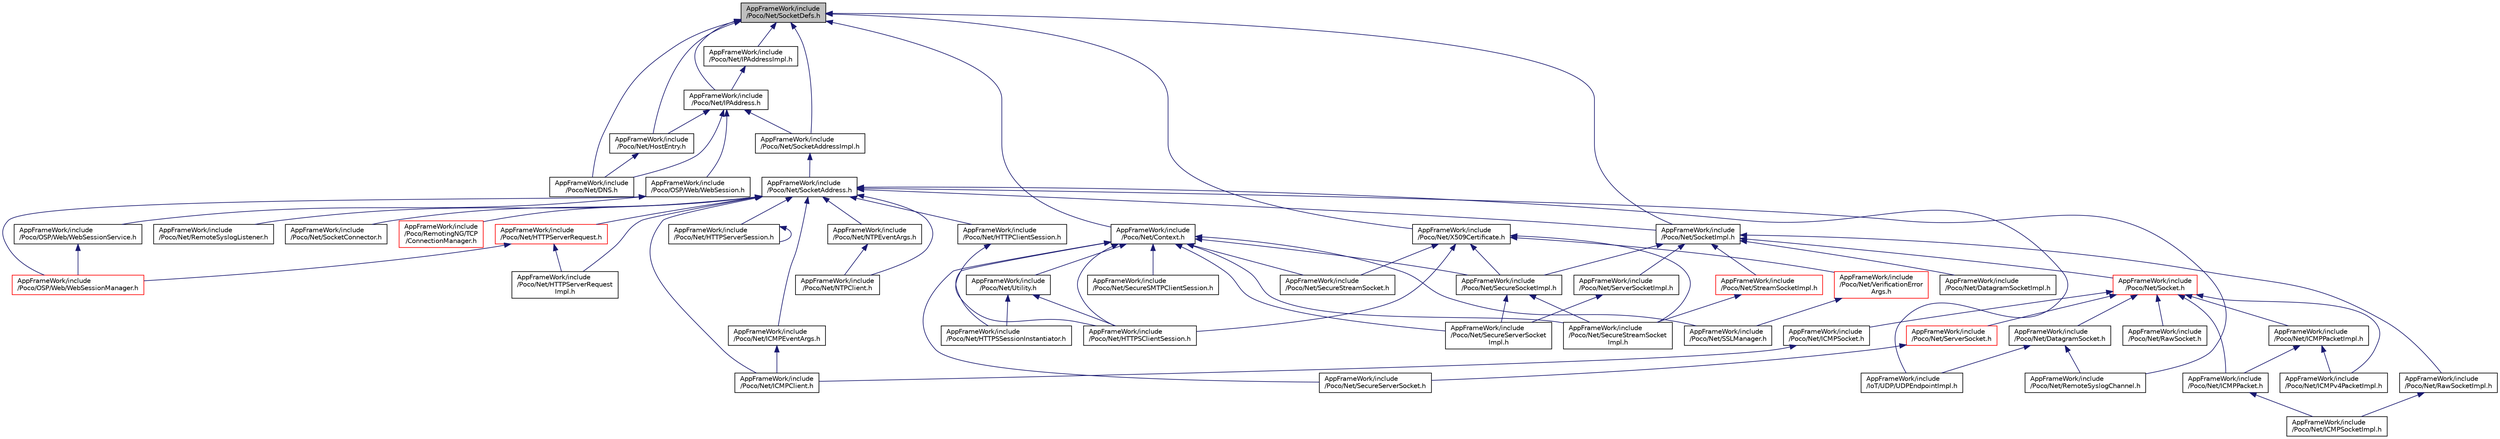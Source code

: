 digraph "AppFrameWork/include/Poco/Net/SocketDefs.h"
{
 // LATEX_PDF_SIZE
  edge [fontname="Helvetica",fontsize="10",labelfontname="Helvetica",labelfontsize="10"];
  node [fontname="Helvetica",fontsize="10",shape=record];
  Node1 [label="AppFrameWork/include\l/Poco/Net/SocketDefs.h",height=0.2,width=0.4,color="black", fillcolor="grey75", style="filled", fontcolor="black",tooltip=" "];
  Node1 -> Node2 [dir="back",color="midnightblue",fontsize="10",style="solid"];
  Node2 [label="AppFrameWork/include\l/Poco/Net/Context.h",height=0.2,width=0.4,color="black", fillcolor="white", style="filled",URL="$Net_2Context_8h.html",tooltip=" "];
  Node2 -> Node3 [dir="back",color="midnightblue",fontsize="10",style="solid"];
  Node3 [label="AppFrameWork/include\l/Poco/Net/HTTPSClientSession.h",height=0.2,width=0.4,color="black", fillcolor="white", style="filled",URL="$HTTPSClientSession_8h.html",tooltip=" "];
  Node2 -> Node4 [dir="back",color="midnightblue",fontsize="10",style="solid"];
  Node4 [label="AppFrameWork/include\l/Poco/Net/HTTPSSessionInstantiator.h",height=0.2,width=0.4,color="black", fillcolor="white", style="filled",URL="$HTTPSSessionInstantiator_8h.html",tooltip=" "];
  Node2 -> Node5 [dir="back",color="midnightblue",fontsize="10",style="solid"];
  Node5 [label="AppFrameWork/include\l/Poco/Net/SecureServerSocket.h",height=0.2,width=0.4,color="black", fillcolor="white", style="filled",URL="$SecureServerSocket_8h.html",tooltip=" "];
  Node2 -> Node6 [dir="back",color="midnightblue",fontsize="10",style="solid"];
  Node6 [label="AppFrameWork/include\l/Poco/Net/SecureServerSocket\lImpl.h",height=0.2,width=0.4,color="black", fillcolor="white", style="filled",URL="$SecureServerSocketImpl_8h.html",tooltip=" "];
  Node2 -> Node7 [dir="back",color="midnightblue",fontsize="10",style="solid"];
  Node7 [label="AppFrameWork/include\l/Poco/Net/SecureSMTPClientSession.h",height=0.2,width=0.4,color="black", fillcolor="white", style="filled",URL="$SecureSMTPClientSession_8h.html",tooltip=" "];
  Node2 -> Node8 [dir="back",color="midnightblue",fontsize="10",style="solid"];
  Node8 [label="AppFrameWork/include\l/Poco/Net/SecureSocketImpl.h",height=0.2,width=0.4,color="black", fillcolor="white", style="filled",URL="$SecureSocketImpl_8h.html",tooltip=" "];
  Node8 -> Node6 [dir="back",color="midnightblue",fontsize="10",style="solid"];
  Node8 -> Node9 [dir="back",color="midnightblue",fontsize="10",style="solid"];
  Node9 [label="AppFrameWork/include\l/Poco/Net/SecureStreamSocket\lImpl.h",height=0.2,width=0.4,color="black", fillcolor="white", style="filled",URL="$SecureStreamSocketImpl_8h.html",tooltip=" "];
  Node2 -> Node10 [dir="back",color="midnightblue",fontsize="10",style="solid"];
  Node10 [label="AppFrameWork/include\l/Poco/Net/SecureStreamSocket.h",height=0.2,width=0.4,color="black", fillcolor="white", style="filled",URL="$SecureStreamSocket_8h.html",tooltip=" "];
  Node2 -> Node9 [dir="back",color="midnightblue",fontsize="10",style="solid"];
  Node2 -> Node11 [dir="back",color="midnightblue",fontsize="10",style="solid"];
  Node11 [label="AppFrameWork/include\l/Poco/Net/SSLManager.h",height=0.2,width=0.4,color="black", fillcolor="white", style="filled",URL="$SSLManager_8h.html",tooltip=" "];
  Node2 -> Node12 [dir="back",color="midnightblue",fontsize="10",style="solid"];
  Node12 [label="AppFrameWork/include\l/Poco/Net/Utility.h",height=0.2,width=0.4,color="black", fillcolor="white", style="filled",URL="$Net_2Utility_8h.html",tooltip=" "];
  Node12 -> Node3 [dir="back",color="midnightblue",fontsize="10",style="solid"];
  Node12 -> Node4 [dir="back",color="midnightblue",fontsize="10",style="solid"];
  Node1 -> Node13 [dir="back",color="midnightblue",fontsize="10",style="solid"];
  Node13 [label="AppFrameWork/include\l/Poco/Net/DNS.h",height=0.2,width=0.4,color="black", fillcolor="white", style="filled",URL="$DNS_8h.html",tooltip=" "];
  Node1 -> Node14 [dir="back",color="midnightblue",fontsize="10",style="solid"];
  Node14 [label="AppFrameWork/include\l/Poco/Net/HostEntry.h",height=0.2,width=0.4,color="black", fillcolor="white", style="filled",URL="$HostEntry_8h.html",tooltip=" "];
  Node14 -> Node13 [dir="back",color="midnightblue",fontsize="10",style="solid"];
  Node1 -> Node15 [dir="back",color="midnightblue",fontsize="10",style="solid"];
  Node15 [label="AppFrameWork/include\l/Poco/Net/IPAddress.h",height=0.2,width=0.4,color="black", fillcolor="white", style="filled",URL="$IPAddress_8h.html",tooltip=" "];
  Node15 -> Node13 [dir="back",color="midnightblue",fontsize="10",style="solid"];
  Node15 -> Node14 [dir="back",color="midnightblue",fontsize="10",style="solid"];
  Node15 -> Node16 [dir="back",color="midnightblue",fontsize="10",style="solid"];
  Node16 [label="AppFrameWork/include\l/Poco/Net/SocketAddressImpl.h",height=0.2,width=0.4,color="black", fillcolor="white", style="filled",URL="$SocketAddressImpl_8h.html",tooltip=" "];
  Node16 -> Node17 [dir="back",color="midnightblue",fontsize="10",style="solid"];
  Node17 [label="AppFrameWork/include\l/Poco/Net/SocketAddress.h",height=0.2,width=0.4,color="black", fillcolor="white", style="filled",URL="$SocketAddress_8h.html",tooltip=" "];
  Node17 -> Node18 [dir="back",color="midnightblue",fontsize="10",style="solid"];
  Node18 [label="AppFrameWork/include\l/IoT/UDP/UDPEndpointImpl.h",height=0.2,width=0.4,color="black", fillcolor="white", style="filled",URL="$UDPEndpointImpl_8h.html",tooltip=" "];
  Node17 -> Node19 [dir="back",color="midnightblue",fontsize="10",style="solid"];
  Node19 [label="AppFrameWork/include\l/Poco/Net/HTTPClientSession.h",height=0.2,width=0.4,color="black", fillcolor="white", style="filled",URL="$HTTPClientSession_8h.html",tooltip=" "];
  Node19 -> Node3 [dir="back",color="midnightblue",fontsize="10",style="solid"];
  Node17 -> Node20 [dir="back",color="midnightblue",fontsize="10",style="solid"];
  Node20 [label="AppFrameWork/include\l/Poco/Net/HTTPServerRequest.h",height=0.2,width=0.4,color="red", fillcolor="white", style="filled",URL="$HTTPServerRequest_8h.html",tooltip=" "];
  Node20 -> Node21 [dir="back",color="midnightblue",fontsize="10",style="solid"];
  Node21 [label="AppFrameWork/include\l/Poco/Net/HTTPServerRequest\lImpl.h",height=0.2,width=0.4,color="black", fillcolor="white", style="filled",URL="$HTTPServerRequestImpl_8h.html",tooltip=" "];
  Node20 -> Node27 [dir="back",color="midnightblue",fontsize="10",style="solid"];
  Node27 [label="AppFrameWork/include\l/Poco/OSP/Web/WebSessionManager.h",height=0.2,width=0.4,color="red", fillcolor="white", style="filled",URL="$WebSessionManager_8h.html",tooltip=" "];
  Node17 -> Node21 [dir="back",color="midnightblue",fontsize="10",style="solid"];
  Node17 -> Node28 [dir="back",color="midnightblue",fontsize="10",style="solid"];
  Node28 [label="AppFrameWork/include\l/Poco/Net/HTTPServerSession.h",height=0.2,width=0.4,color="black", fillcolor="white", style="filled",URL="$HTTPServerSession_8h.html",tooltip=" "];
  Node28 -> Node28 [dir="back",color="midnightblue",fontsize="10",style="solid"];
  Node17 -> Node29 [dir="back",color="midnightblue",fontsize="10",style="solid"];
  Node29 [label="AppFrameWork/include\l/Poco/Net/ICMPClient.h",height=0.2,width=0.4,color="black", fillcolor="white", style="filled",URL="$ICMPClient_8h.html",tooltip=" "];
  Node17 -> Node30 [dir="back",color="midnightblue",fontsize="10",style="solid"];
  Node30 [label="AppFrameWork/include\l/Poco/Net/ICMPEventArgs.h",height=0.2,width=0.4,color="black", fillcolor="white", style="filled",URL="$ICMPEventArgs_8h.html",tooltip=" "];
  Node30 -> Node29 [dir="back",color="midnightblue",fontsize="10",style="solid"];
  Node17 -> Node31 [dir="back",color="midnightblue",fontsize="10",style="solid"];
  Node31 [label="AppFrameWork/include\l/Poco/Net/NTPClient.h",height=0.2,width=0.4,color="black", fillcolor="white", style="filled",URL="$NTPClient_8h.html",tooltip=" "];
  Node17 -> Node32 [dir="back",color="midnightblue",fontsize="10",style="solid"];
  Node32 [label="AppFrameWork/include\l/Poco/Net/NTPEventArgs.h",height=0.2,width=0.4,color="black", fillcolor="white", style="filled",URL="$NTPEventArgs_8h.html",tooltip=" "];
  Node32 -> Node31 [dir="back",color="midnightblue",fontsize="10",style="solid"];
  Node17 -> Node33 [dir="back",color="midnightblue",fontsize="10",style="solid"];
  Node33 [label="AppFrameWork/include\l/Poco/Net/RemoteSyslogChannel.h",height=0.2,width=0.4,color="black", fillcolor="white", style="filled",URL="$RemoteSyslogChannel_8h.html",tooltip=" "];
  Node17 -> Node34 [dir="back",color="midnightblue",fontsize="10",style="solid"];
  Node34 [label="AppFrameWork/include\l/Poco/Net/RemoteSyslogListener.h",height=0.2,width=0.4,color="black", fillcolor="white", style="filled",URL="$RemoteSyslogListener_8h.html",tooltip=" "];
  Node17 -> Node35 [dir="back",color="midnightblue",fontsize="10",style="solid"];
  Node35 [label="AppFrameWork/include\l/Poco/Net/SocketConnector.h",height=0.2,width=0.4,color="black", fillcolor="white", style="filled",URL="$SocketConnector_8h.html",tooltip=" "];
  Node17 -> Node36 [dir="back",color="midnightblue",fontsize="10",style="solid"];
  Node36 [label="AppFrameWork/include\l/Poco/Net/SocketImpl.h",height=0.2,width=0.4,color="black", fillcolor="white", style="filled",URL="$SocketImpl_8h.html",tooltip=" "];
  Node36 -> Node37 [dir="back",color="midnightblue",fontsize="10",style="solid"];
  Node37 [label="AppFrameWork/include\l/Poco/Net/DatagramSocketImpl.h",height=0.2,width=0.4,color="black", fillcolor="white", style="filled",URL="$DatagramSocketImpl_8h.html",tooltip=" "];
  Node36 -> Node38 [dir="back",color="midnightblue",fontsize="10",style="solid"];
  Node38 [label="AppFrameWork/include\l/Poco/Net/RawSocketImpl.h",height=0.2,width=0.4,color="black", fillcolor="white", style="filled",URL="$RawSocketImpl_8h.html",tooltip=" "];
  Node38 -> Node39 [dir="back",color="midnightblue",fontsize="10",style="solid"];
  Node39 [label="AppFrameWork/include\l/Poco/Net/ICMPSocketImpl.h",height=0.2,width=0.4,color="black", fillcolor="white", style="filled",URL="$ICMPSocketImpl_8h.html",tooltip=" "];
  Node36 -> Node8 [dir="back",color="midnightblue",fontsize="10",style="solid"];
  Node36 -> Node40 [dir="back",color="midnightblue",fontsize="10",style="solid"];
  Node40 [label="AppFrameWork/include\l/Poco/Net/ServerSocketImpl.h",height=0.2,width=0.4,color="black", fillcolor="white", style="filled",URL="$ServerSocketImpl_8h.html",tooltip=" "];
  Node40 -> Node6 [dir="back",color="midnightblue",fontsize="10",style="solid"];
  Node36 -> Node41 [dir="back",color="midnightblue",fontsize="10",style="solid"];
  Node41 [label="AppFrameWork/include\l/Poco/Net/Socket.h",height=0.2,width=0.4,color="red", fillcolor="white", style="filled",URL="$Socket_8h.html",tooltip=" "];
  Node41 -> Node42 [dir="back",color="midnightblue",fontsize="10",style="solid"];
  Node42 [label="AppFrameWork/include\l/Poco/Net/DatagramSocket.h",height=0.2,width=0.4,color="black", fillcolor="white", style="filled",URL="$DatagramSocket_8h.html",tooltip=" "];
  Node42 -> Node18 [dir="back",color="midnightblue",fontsize="10",style="solid"];
  Node42 -> Node33 [dir="back",color="midnightblue",fontsize="10",style="solid"];
  Node41 -> Node43 [dir="back",color="midnightblue",fontsize="10",style="solid"];
  Node43 [label="AppFrameWork/include\l/Poco/Net/ICMPPacket.h",height=0.2,width=0.4,color="black", fillcolor="white", style="filled",URL="$ICMPPacket_8h.html",tooltip=" "];
  Node43 -> Node39 [dir="back",color="midnightblue",fontsize="10",style="solid"];
  Node41 -> Node44 [dir="back",color="midnightblue",fontsize="10",style="solid"];
  Node44 [label="AppFrameWork/include\l/Poco/Net/ICMPPacketImpl.h",height=0.2,width=0.4,color="black", fillcolor="white", style="filled",URL="$ICMPPacketImpl_8h.html",tooltip=" "];
  Node44 -> Node43 [dir="back",color="midnightblue",fontsize="10",style="solid"];
  Node44 -> Node45 [dir="back",color="midnightblue",fontsize="10",style="solid"];
  Node45 [label="AppFrameWork/include\l/Poco/Net/ICMPv4PacketImpl.h",height=0.2,width=0.4,color="black", fillcolor="white", style="filled",URL="$ICMPv4PacketImpl_8h.html",tooltip=" "];
  Node41 -> Node46 [dir="back",color="midnightblue",fontsize="10",style="solid"];
  Node46 [label="AppFrameWork/include\l/Poco/Net/ICMPSocket.h",height=0.2,width=0.4,color="black", fillcolor="white", style="filled",URL="$ICMPSocket_8h.html",tooltip=" "];
  Node46 -> Node29 [dir="back",color="midnightblue",fontsize="10",style="solid"];
  Node41 -> Node45 [dir="back",color="midnightblue",fontsize="10",style="solid"];
  Node41 -> Node47 [dir="back",color="midnightblue",fontsize="10",style="solid"];
  Node47 [label="AppFrameWork/include\l/Poco/Net/RawSocket.h",height=0.2,width=0.4,color="black", fillcolor="white", style="filled",URL="$RawSocket_8h.html",tooltip=" "];
  Node41 -> Node48 [dir="back",color="midnightblue",fontsize="10",style="solid"];
  Node48 [label="AppFrameWork/include\l/Poco/Net/ServerSocket.h",height=0.2,width=0.4,color="red", fillcolor="white", style="filled",URL="$ServerSocket_8h.html",tooltip=" "];
  Node48 -> Node5 [dir="back",color="midnightblue",fontsize="10",style="solid"];
  Node36 -> Node85 [dir="back",color="midnightblue",fontsize="10",style="solid"];
  Node85 [label="AppFrameWork/include\l/Poco/Net/StreamSocketImpl.h",height=0.2,width=0.4,color="red", fillcolor="white", style="filled",URL="$StreamSocketImpl_8h.html",tooltip=" "];
  Node85 -> Node9 [dir="back",color="midnightblue",fontsize="10",style="solid"];
  Node17 -> Node78 [dir="back",color="midnightblue",fontsize="10",style="solid"];
  Node78 [label="AppFrameWork/include\l/Poco/RemotingNG/TCP\l/ConnectionManager.h",height=0.2,width=0.4,color="red", fillcolor="white", style="filled",URL="$ConnectionManager_8h.html",tooltip=" "];
  Node15 -> Node87 [dir="back",color="midnightblue",fontsize="10",style="solid"];
  Node87 [label="AppFrameWork/include\l/Poco/OSP/Web/WebSession.h",height=0.2,width=0.4,color="black", fillcolor="white", style="filled",URL="$WebSession_8h.html",tooltip=" "];
  Node87 -> Node27 [dir="back",color="midnightblue",fontsize="10",style="solid"];
  Node87 -> Node88 [dir="back",color="midnightblue",fontsize="10",style="solid"];
  Node88 [label="AppFrameWork/include\l/Poco/OSP/Web/WebSessionService.h",height=0.2,width=0.4,color="black", fillcolor="white", style="filled",URL="$WebSessionService_8h.html",tooltip=" "];
  Node88 -> Node27 [dir="back",color="midnightblue",fontsize="10",style="solid"];
  Node1 -> Node89 [dir="back",color="midnightblue",fontsize="10",style="solid"];
  Node89 [label="AppFrameWork/include\l/Poco/Net/IPAddressImpl.h",height=0.2,width=0.4,color="black", fillcolor="white", style="filled",URL="$IPAddressImpl_8h.html",tooltip=" "];
  Node89 -> Node15 [dir="back",color="midnightblue",fontsize="10",style="solid"];
  Node1 -> Node16 [dir="back",color="midnightblue",fontsize="10",style="solid"];
  Node1 -> Node36 [dir="back",color="midnightblue",fontsize="10",style="solid"];
  Node1 -> Node90 [dir="back",color="midnightblue",fontsize="10",style="solid"];
  Node90 [label="AppFrameWork/include\l/Poco/Net/X509Certificate.h",height=0.2,width=0.4,color="black", fillcolor="white", style="filled",URL="$Net_2X509Certificate_8h.html",tooltip=" "];
  Node90 -> Node3 [dir="back",color="midnightblue",fontsize="10",style="solid"];
  Node90 -> Node8 [dir="back",color="midnightblue",fontsize="10",style="solid"];
  Node90 -> Node10 [dir="back",color="midnightblue",fontsize="10",style="solid"];
  Node90 -> Node9 [dir="back",color="midnightblue",fontsize="10",style="solid"];
  Node90 -> Node91 [dir="back",color="midnightblue",fontsize="10",style="solid"];
  Node91 [label="AppFrameWork/include\l/Poco/Net/VerificationError\lArgs.h",height=0.2,width=0.4,color="red", fillcolor="white", style="filled",URL="$VerificationErrorArgs_8h.html",tooltip=" "];
  Node91 -> Node11 [dir="back",color="midnightblue",fontsize="10",style="solid"];
}
